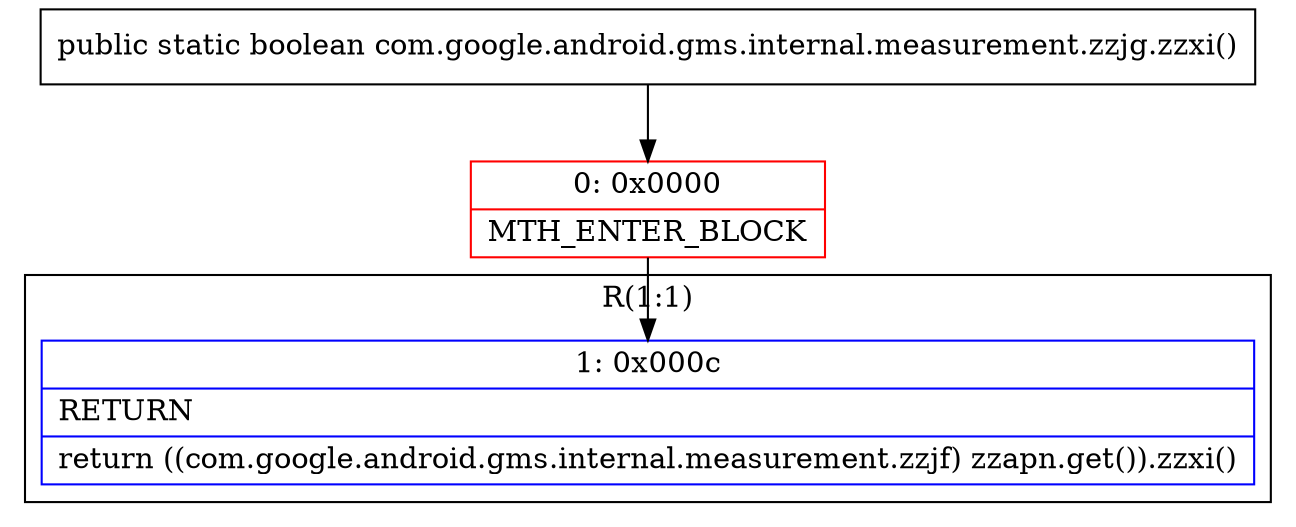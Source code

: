 digraph "CFG forcom.google.android.gms.internal.measurement.zzjg.zzxi()Z" {
subgraph cluster_Region_368202058 {
label = "R(1:1)";
node [shape=record,color=blue];
Node_1 [shape=record,label="{1\:\ 0x000c|RETURN\l|return ((com.google.android.gms.internal.measurement.zzjf) zzapn.get()).zzxi()\l}"];
}
Node_0 [shape=record,color=red,label="{0\:\ 0x0000|MTH_ENTER_BLOCK\l}"];
MethodNode[shape=record,label="{public static boolean com.google.android.gms.internal.measurement.zzjg.zzxi() }"];
MethodNode -> Node_0;
Node_0 -> Node_1;
}


